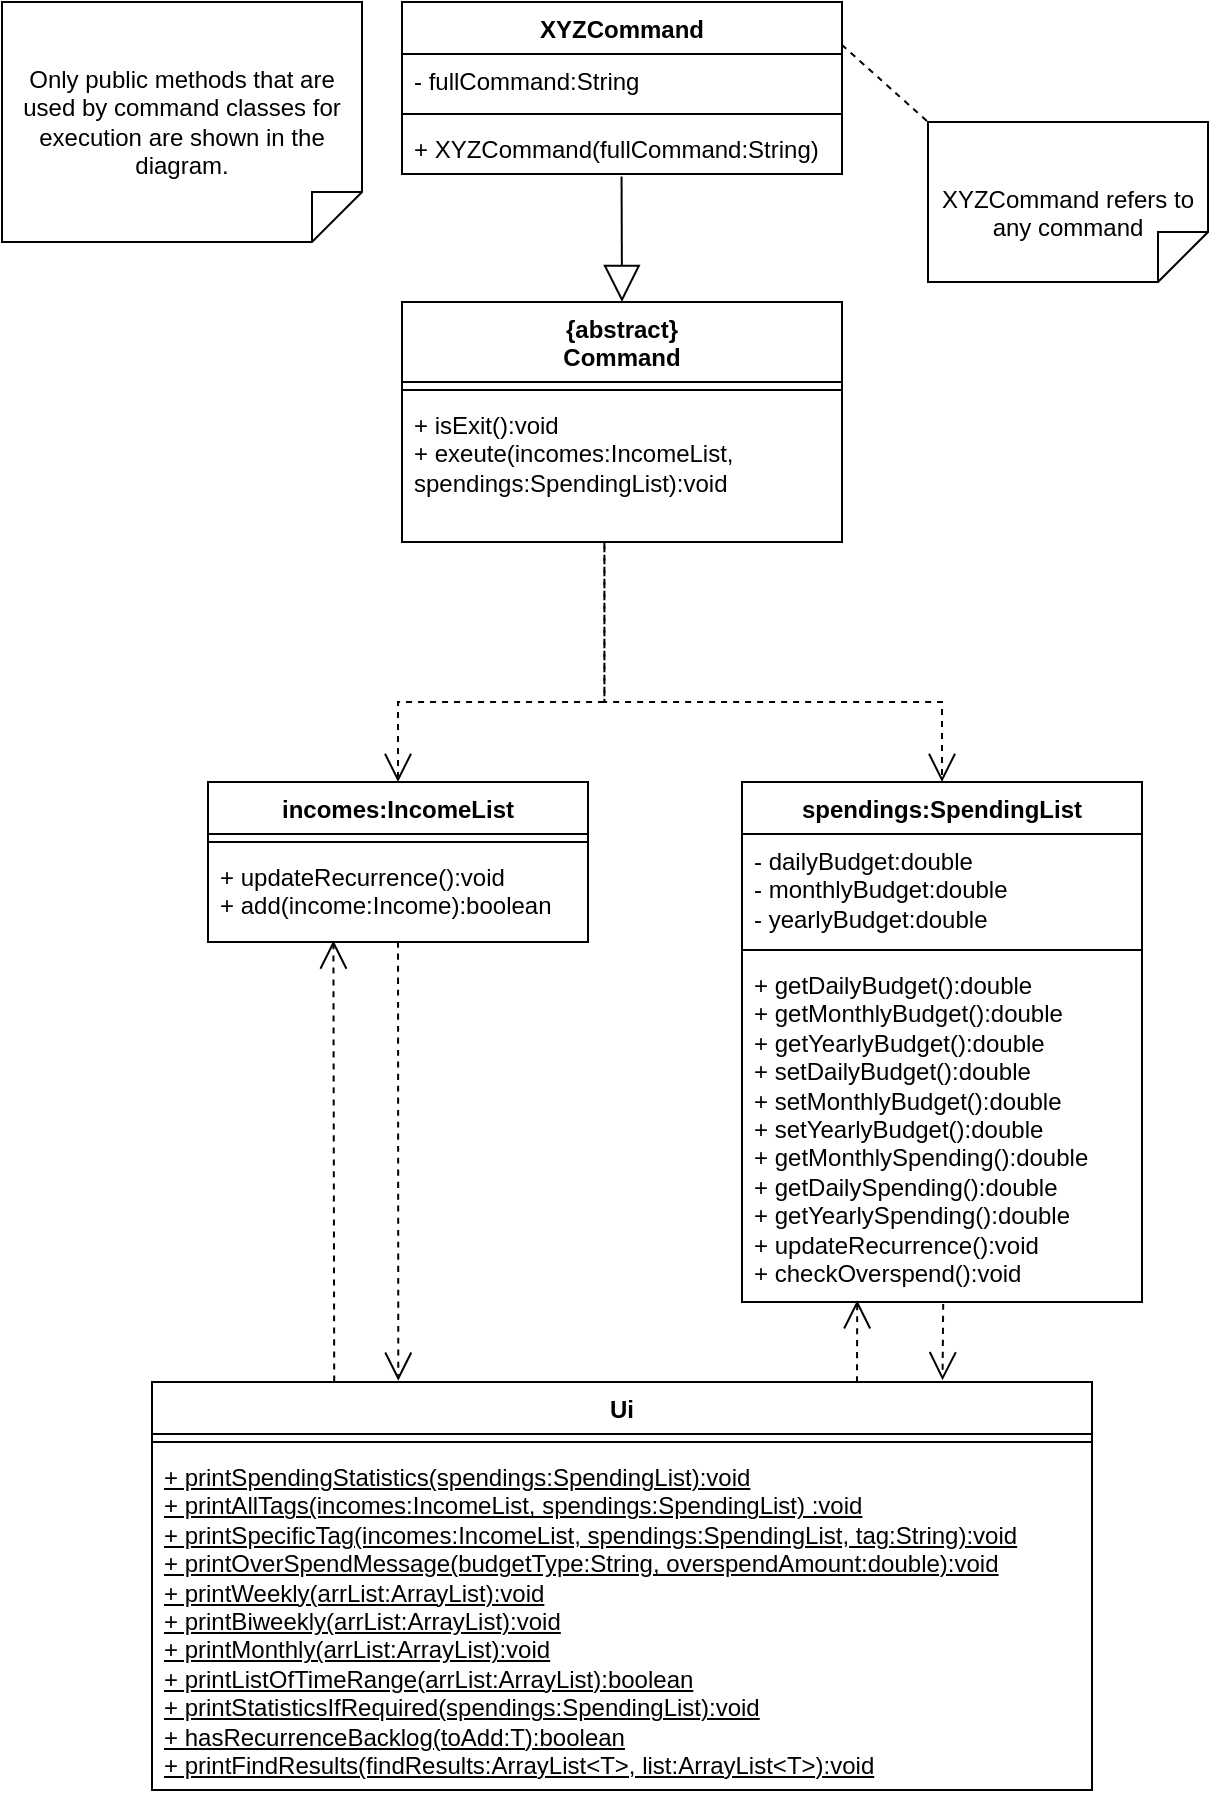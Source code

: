 <mxfile version="24.7.17">
  <diagram id="C5RBs43oDa-KdzZeNtuy" name="Page-1">
    <mxGraphModel dx="1588" dy="1214" grid="1" gridSize="10" guides="1" tooltips="1" connect="1" arrows="1" fold="1" page="1" pageScale="1" pageWidth="827" pageHeight="1169" math="0" shadow="0">
      <root>
        <mxCell id="WIyWlLk6GJQsqaUBKTNV-0" />
        <mxCell id="WIyWlLk6GJQsqaUBKTNV-1" parent="WIyWlLk6GJQsqaUBKTNV-0" />
        <mxCell id="lJRKsU2WNjcnRI6e_XWt-7" value="XYZCommand" style="swimlane;fontStyle=1;align=center;verticalAlign=top;childLayout=stackLayout;horizontal=1;startSize=26;horizontalStack=0;resizeParent=1;resizeParentMax=0;resizeLast=0;collapsible=1;marginBottom=0;whiteSpace=wrap;html=1;" vertex="1" parent="WIyWlLk6GJQsqaUBKTNV-1">
          <mxGeometry x="207" y="40" width="220" height="86" as="geometry" />
        </mxCell>
        <mxCell id="lJRKsU2WNjcnRI6e_XWt-8" value="- fullCommand:String" style="text;strokeColor=none;fillColor=none;align=left;verticalAlign=top;spacingLeft=4;spacingRight=4;overflow=hidden;rotatable=0;points=[[0,0.5],[1,0.5]];portConstraint=eastwest;whiteSpace=wrap;html=1;" vertex="1" parent="lJRKsU2WNjcnRI6e_XWt-7">
          <mxGeometry y="26" width="220" height="26" as="geometry" />
        </mxCell>
        <mxCell id="lJRKsU2WNjcnRI6e_XWt-9" value="" style="line;strokeWidth=1;fillColor=none;align=left;verticalAlign=middle;spacingTop=-1;spacingLeft=3;spacingRight=3;rotatable=0;labelPosition=right;points=[];portConstraint=eastwest;strokeColor=inherit;" vertex="1" parent="lJRKsU2WNjcnRI6e_XWt-7">
          <mxGeometry y="52" width="220" height="8" as="geometry" />
        </mxCell>
        <mxCell id="lJRKsU2WNjcnRI6e_XWt-10" value="+ XYZCommand(fullCommand:String)" style="text;strokeColor=none;fillColor=none;align=left;verticalAlign=top;spacingLeft=4;spacingRight=4;overflow=hidden;rotatable=0;points=[[0,0.5],[1,0.5]];portConstraint=eastwest;whiteSpace=wrap;html=1;" vertex="1" parent="lJRKsU2WNjcnRI6e_XWt-7">
          <mxGeometry y="60" width="220" height="26" as="geometry" />
        </mxCell>
        <mxCell id="lJRKsU2WNjcnRI6e_XWt-11" value="XYZCommand refers to any command" style="shape=note2;boundedLbl=1;whiteSpace=wrap;html=1;size=25;verticalAlign=top;align=center;flipV=1;" vertex="1" parent="WIyWlLk6GJQsqaUBKTNV-1">
          <mxGeometry x="470" y="100" width="140" height="80" as="geometry" />
        </mxCell>
        <mxCell id="lJRKsU2WNjcnRI6e_XWt-12" value="" style="endArrow=none;dashed=1;html=1;rounded=0;fontSize=12;startSize=8;endSize=8;curved=1;exitX=1;exitY=0.25;exitDx=0;exitDy=0;entryX=0;entryY=1;entryDx=0;entryDy=0;entryPerimeter=0;" edge="1" parent="WIyWlLk6GJQsqaUBKTNV-1" source="lJRKsU2WNjcnRI6e_XWt-7" target="lJRKsU2WNjcnRI6e_XWt-11">
          <mxGeometry width="50" height="50" relative="1" as="geometry">
            <mxPoint x="457" y="230" as="sourcePoint" />
            <mxPoint x="507" y="180" as="targetPoint" />
          </mxGeometry>
        </mxCell>
        <mxCell id="lJRKsU2WNjcnRI6e_XWt-27" value="" style="endArrow=open;endSize=12;dashed=1;html=1;rounded=0;fontSize=12;exitX=0.46;exitY=1.03;exitDx=0;exitDy=0;entryX=0.5;entryY=0;entryDx=0;entryDy=0;edgeStyle=orthogonalEdgeStyle;exitPerimeter=0;" edge="1" parent="WIyWlLk6GJQsqaUBKTNV-1" source="lJRKsU2WNjcnRI6e_XWt-3" target="lJRKsU2WNjcnRI6e_XWt-36">
          <mxGeometry width="160" relative="1" as="geometry">
            <mxPoint x="447" y="272.47" as="sourcePoint" />
            <mxPoint x="517" y="227" as="targetPoint" />
            <Array as="points">
              <mxPoint x="308" y="390" />
              <mxPoint x="205" y="390" />
            </Array>
          </mxGeometry>
        </mxCell>
        <mxCell id="lJRKsU2WNjcnRI6e_XWt-29" value="" style="endArrow=open;endSize=12;dashed=1;html=1;rounded=0;fontSize=12;exitX=0.46;exitY=1.005;exitDx=0;exitDy=0;entryX=0.5;entryY=0;entryDx=0;entryDy=0;edgeStyle=orthogonalEdgeStyle;exitPerimeter=0;" edge="1" parent="WIyWlLk6GJQsqaUBKTNV-1" source="lJRKsU2WNjcnRI6e_XWt-3" target="lJRKsU2WNjcnRI6e_XWt-31">
          <mxGeometry width="160" relative="1" as="geometry">
            <mxPoint x="491" y="270" as="sourcePoint" />
            <mxPoint x="517" y="335" as="targetPoint" />
            <Array as="points">
              <mxPoint x="308" y="390" />
              <mxPoint x="477" y="390" />
            </Array>
          </mxGeometry>
        </mxCell>
        <mxCell id="lJRKsU2WNjcnRI6e_XWt-31" value="spendings:SpendingList" style="swimlane;fontStyle=1;align=center;verticalAlign=top;childLayout=stackLayout;horizontal=1;startSize=26;horizontalStack=0;resizeParent=1;resizeParentMax=0;resizeLast=0;collapsible=1;marginBottom=0;whiteSpace=wrap;html=1;" vertex="1" parent="WIyWlLk6GJQsqaUBKTNV-1">
          <mxGeometry x="377" y="430" width="200" height="260" as="geometry" />
        </mxCell>
        <mxCell id="lJRKsU2WNjcnRI6e_XWt-32" value="- dailyBudget:double&lt;div&gt;- monthlyBudget:double&lt;/div&gt;&lt;div&gt;- yearlyBudget:double&lt;/div&gt;" style="text;strokeColor=none;fillColor=none;align=left;verticalAlign=top;spacingLeft=4;spacingRight=4;overflow=hidden;rotatable=0;points=[[0,0.5],[1,0.5]];portConstraint=eastwest;whiteSpace=wrap;html=1;" vertex="1" parent="lJRKsU2WNjcnRI6e_XWt-31">
          <mxGeometry y="26" width="200" height="54" as="geometry" />
        </mxCell>
        <mxCell id="lJRKsU2WNjcnRI6e_XWt-33" value="" style="line;strokeWidth=1;fillColor=none;align=left;verticalAlign=middle;spacingTop=-1;spacingLeft=3;spacingRight=3;rotatable=0;labelPosition=right;points=[];portConstraint=eastwest;strokeColor=inherit;" vertex="1" parent="lJRKsU2WNjcnRI6e_XWt-31">
          <mxGeometry y="80" width="200" height="8" as="geometry" />
        </mxCell>
        <mxCell id="lJRKsU2WNjcnRI6e_XWt-34" value="+ getDailyBudget():double&lt;div&gt;+ getMonthlyBudget():double&lt;/div&gt;&lt;div&gt;+ getYearlyBudget():double&lt;/div&gt;&lt;div&gt;+ setDailyBudget():double&lt;/div&gt;&lt;div&gt;+ setMonthlyBudget():double&lt;/div&gt;&lt;div&gt;+ setYearlyBudget():double&lt;/div&gt;&lt;div&gt;+ getMonthlySpending():double&lt;/div&gt;&lt;div&gt;+ getDailySpending():double&lt;/div&gt;&lt;div&gt;+ getYearlySpending():double&lt;/div&gt;&lt;div&gt;+ updateRecurrence():void&lt;/div&gt;&lt;div&gt;+ checkOverspend():void&lt;/div&gt;" style="text;strokeColor=none;fillColor=none;align=left;verticalAlign=top;spacingLeft=4;spacingRight=4;overflow=hidden;rotatable=0;points=[[0,0.5],[1,0.5]];portConstraint=eastwest;whiteSpace=wrap;html=1;" vertex="1" parent="lJRKsU2WNjcnRI6e_XWt-31">
          <mxGeometry y="88" width="200" height="172" as="geometry" />
        </mxCell>
        <mxCell id="lJRKsU2WNjcnRI6e_XWt-36" value="incomes:IncomeList" style="swimlane;fontStyle=1;align=center;verticalAlign=top;childLayout=stackLayout;horizontal=1;startSize=26;horizontalStack=0;resizeParent=1;resizeParentMax=0;resizeLast=0;collapsible=1;marginBottom=0;whiteSpace=wrap;html=1;" vertex="1" parent="WIyWlLk6GJQsqaUBKTNV-1">
          <mxGeometry x="110" y="430" width="190" height="80" as="geometry" />
        </mxCell>
        <mxCell id="lJRKsU2WNjcnRI6e_XWt-38" value="" style="line;strokeWidth=1;fillColor=none;align=left;verticalAlign=middle;spacingTop=-1;spacingLeft=3;spacingRight=3;rotatable=0;labelPosition=right;points=[];portConstraint=eastwest;strokeColor=inherit;" vertex="1" parent="lJRKsU2WNjcnRI6e_XWt-36">
          <mxGeometry y="26" width="190" height="8" as="geometry" />
        </mxCell>
        <mxCell id="lJRKsU2WNjcnRI6e_XWt-39" value="+ updateRecurrence():void&lt;div&gt;+ add(income:Income):boolean&lt;br&gt;&lt;div&gt;&lt;br&gt;&lt;/div&gt;&lt;/div&gt;" style="text;strokeColor=none;fillColor=none;align=left;verticalAlign=top;spacingLeft=4;spacingRight=4;overflow=hidden;rotatable=0;points=[[0,0.5],[1,0.5]];portConstraint=eastwest;whiteSpace=wrap;html=1;" vertex="1" parent="lJRKsU2WNjcnRI6e_XWt-36">
          <mxGeometry y="34" width="190" height="46" as="geometry" />
        </mxCell>
        <mxCell id="lJRKsU2WNjcnRI6e_XWt-40" value="Ui" style="swimlane;fontStyle=1;align=center;verticalAlign=top;childLayout=stackLayout;horizontal=1;startSize=26;horizontalStack=0;resizeParent=1;resizeParentMax=0;resizeLast=0;collapsible=1;marginBottom=0;whiteSpace=wrap;html=1;" vertex="1" parent="WIyWlLk6GJQsqaUBKTNV-1">
          <mxGeometry x="82" y="730" width="470" height="204" as="geometry" />
        </mxCell>
        <mxCell id="lJRKsU2WNjcnRI6e_XWt-42" value="" style="line;strokeWidth=1;fillColor=none;align=left;verticalAlign=middle;spacingTop=-1;spacingLeft=3;spacingRight=3;rotatable=0;labelPosition=right;points=[];portConstraint=eastwest;strokeColor=inherit;" vertex="1" parent="lJRKsU2WNjcnRI6e_XWt-40">
          <mxGeometry y="26" width="470" height="8" as="geometry" />
        </mxCell>
        <mxCell id="lJRKsU2WNjcnRI6e_XWt-43" value="&lt;u&gt;+ printSpendingStatistics(spendings:SpendingList):void&lt;/u&gt;&lt;div&gt;&lt;u&gt;+ printAllTags(incomes:IncomeList, spendings:SpendingList) :void&lt;/u&gt;&lt;/div&gt;&lt;div&gt;&lt;u&gt;+ printSpecificTag(incomes:IncomeList, spendings:SpendingList, tag:String):void&lt;/u&gt;&lt;/div&gt;&lt;div&gt;&lt;u&gt;+ printOverSpendMessage(budgetType:String, overspendAmount:double):void&lt;/u&gt;&lt;/div&gt;&lt;div&gt;&lt;u&gt;+ printWeekly(arrList:ArrayList):void&lt;/u&gt;&lt;/div&gt;&lt;div&gt;&lt;u&gt;+ printBiweekly(arrList:ArrayList):void&lt;/u&gt;&lt;u&gt;&lt;br&gt;&lt;/u&gt;&lt;/div&gt;&lt;div&gt;&lt;u&gt;+ printMonthly(arrList:ArrayList):void&lt;/u&gt;&lt;u&gt;&lt;br&gt;&lt;/u&gt;&lt;/div&gt;&lt;div&gt;&lt;u&gt;+ printListOfTimeRange(arrList:ArrayList):boolean&lt;/u&gt;&lt;u&gt;&lt;br&gt;&lt;/u&gt;&lt;/div&gt;&lt;div&gt;&lt;u&gt;+ printStatisticsIfRequired(spendings:SpendingList):void&lt;/u&gt;&lt;/div&gt;&lt;div&gt;&lt;u&gt;+ hasRecurrenceBacklog(toAdd:T):boolean&lt;/u&gt;&lt;/div&gt;&lt;div&gt;&lt;u&gt;+ printFindResults(findResults:ArrayList&amp;lt;T&amp;gt;, list:ArrayList&amp;lt;T&amp;gt;):void&lt;/u&gt;&lt;/div&gt;" style="text;strokeColor=none;fillColor=none;align=left;verticalAlign=top;spacingLeft=4;spacingRight=4;overflow=hidden;rotatable=0;points=[[0,0.5],[1,0.5]];portConstraint=eastwest;whiteSpace=wrap;html=1;" vertex="1" parent="lJRKsU2WNjcnRI6e_XWt-40">
          <mxGeometry y="34" width="470" height="170" as="geometry" />
        </mxCell>
        <mxCell id="lJRKsU2WNjcnRI6e_XWt-0" value="&lt;div&gt;{abstract}&lt;/div&gt;Command" style="swimlane;fontStyle=1;align=center;verticalAlign=top;childLayout=stackLayout;horizontal=1;startSize=40;horizontalStack=0;resizeParent=1;resizeParentMax=0;resizeLast=0;collapsible=1;marginBottom=0;whiteSpace=wrap;html=1;" vertex="1" parent="WIyWlLk6GJQsqaUBKTNV-1">
          <mxGeometry x="207" y="190" width="220" height="120" as="geometry">
            <mxRectangle x="290" y="170" width="100" height="30" as="alternateBounds" />
          </mxGeometry>
        </mxCell>
        <mxCell id="lJRKsU2WNjcnRI6e_XWt-2" value="" style="line;strokeWidth=1;fillColor=none;align=left;verticalAlign=middle;spacingTop=-1;spacingLeft=3;spacingRight=3;rotatable=0;labelPosition=right;points=[];portConstraint=eastwest;strokeColor=inherit;" vertex="1" parent="lJRKsU2WNjcnRI6e_XWt-0">
          <mxGeometry y="40" width="220" height="8" as="geometry" />
        </mxCell>
        <mxCell id="lJRKsU2WNjcnRI6e_XWt-3" value="+ isExit():void&lt;div&gt;+ exeute(incomes:IncomeList, spendings:SpendingList):void&lt;/div&gt;" style="text;strokeColor=none;fillColor=none;align=left;verticalAlign=top;spacingLeft=4;spacingRight=4;overflow=hidden;rotatable=0;points=[[0,0.5],[1,0.5]];portConstraint=eastwest;whiteSpace=wrap;html=1;" vertex="1" parent="lJRKsU2WNjcnRI6e_XWt-0">
          <mxGeometry y="48" width="220" height="72" as="geometry" />
        </mxCell>
        <mxCell id="lJRKsU2WNjcnRI6e_XWt-15" value="" style="endArrow=block;endSize=16;endFill=0;html=1;rounded=0;fontSize=12;curved=1;exitX=0.499;exitY=1.049;exitDx=0;exitDy=0;exitPerimeter=0;entryX=0.5;entryY=0;entryDx=0;entryDy=0;" edge="1" parent="WIyWlLk6GJQsqaUBKTNV-1" source="lJRKsU2WNjcnRI6e_XWt-10" target="lJRKsU2WNjcnRI6e_XWt-0">
          <mxGeometry width="160" relative="1" as="geometry">
            <mxPoint x="327" y="140" as="sourcePoint" />
            <mxPoint x="397" y="50" as="targetPoint" />
          </mxGeometry>
        </mxCell>
        <mxCell id="lJRKsU2WNjcnRI6e_XWt-49" value="Only public methods that are used by command classes for execution are shown in the diagram." style="shape=note2;boundedLbl=1;whiteSpace=wrap;html=1;size=25;verticalAlign=top;align=center;flipV=1;" vertex="1" parent="WIyWlLk6GJQsqaUBKTNV-1">
          <mxGeometry x="7" y="40" width="180" height="120" as="geometry" />
        </mxCell>
        <mxCell id="lJRKsU2WNjcnRI6e_XWt-53" value="" style="endArrow=open;endSize=12;dashed=1;html=1;rounded=0;fontSize=12;curved=1;exitX=0.113;exitY=-0.002;exitDx=0;exitDy=0;exitPerimeter=0;entryX=0.13;entryY=0.984;entryDx=0;entryDy=0;entryPerimeter=0;" edge="1" parent="WIyWlLk6GJQsqaUBKTNV-1">
          <mxGeometry width="160" relative="1" as="geometry">
            <mxPoint x="173.11" y="729.592" as="sourcePoint" />
            <mxPoint x="172.7" y="509.264" as="targetPoint" />
          </mxGeometry>
        </mxCell>
        <mxCell id="lJRKsU2WNjcnRI6e_XWt-54" value="" style="endArrow=open;endSize=12;dashed=1;html=1;rounded=0;fontSize=12;curved=1;exitX=0.75;exitY=0;exitDx=0;exitDy=0;entryX=0.288;entryY=0.995;entryDx=0;entryDy=0;entryPerimeter=0;" edge="1" parent="WIyWlLk6GJQsqaUBKTNV-1" source="lJRKsU2WNjcnRI6e_XWt-40" target="lJRKsU2WNjcnRI6e_XWt-34">
          <mxGeometry width="160" relative="1" as="geometry">
            <mxPoint x="430" y="650" as="sourcePoint" />
            <mxPoint x="590" y="650" as="targetPoint" />
          </mxGeometry>
        </mxCell>
        <mxCell id="lJRKsU2WNjcnRI6e_XWt-55" value="" style="endArrow=open;endSize=12;dashed=1;html=1;rounded=0;fontSize=12;curved=1;exitX=0.503;exitY=1.006;exitDx=0;exitDy=0;exitPerimeter=0;entryX=0.841;entryY=-0.004;entryDx=0;entryDy=0;entryPerimeter=0;" edge="1" parent="WIyWlLk6GJQsqaUBKTNV-1" source="lJRKsU2WNjcnRI6e_XWt-34" target="lJRKsU2WNjcnRI6e_XWt-40">
          <mxGeometry width="160" relative="1" as="geometry">
            <mxPoint x="430" y="650" as="sourcePoint" />
            <mxPoint x="590" y="650" as="targetPoint" />
          </mxGeometry>
        </mxCell>
        <mxCell id="lJRKsU2WNjcnRI6e_XWt-56" value="" style="endArrow=open;endSize=12;dashed=1;html=1;rounded=0;fontSize=12;curved=1;entryX=0.262;entryY=-0.003;entryDx=0;entryDy=0;entryPerimeter=0;" edge="1" parent="WIyWlLk6GJQsqaUBKTNV-1" source="lJRKsU2WNjcnRI6e_XWt-39" target="lJRKsU2WNjcnRI6e_XWt-40">
          <mxGeometry width="160" relative="1" as="geometry">
            <mxPoint x="200" y="620" as="sourcePoint" />
            <mxPoint x="360" y="620" as="targetPoint" />
          </mxGeometry>
        </mxCell>
      </root>
    </mxGraphModel>
  </diagram>
</mxfile>
